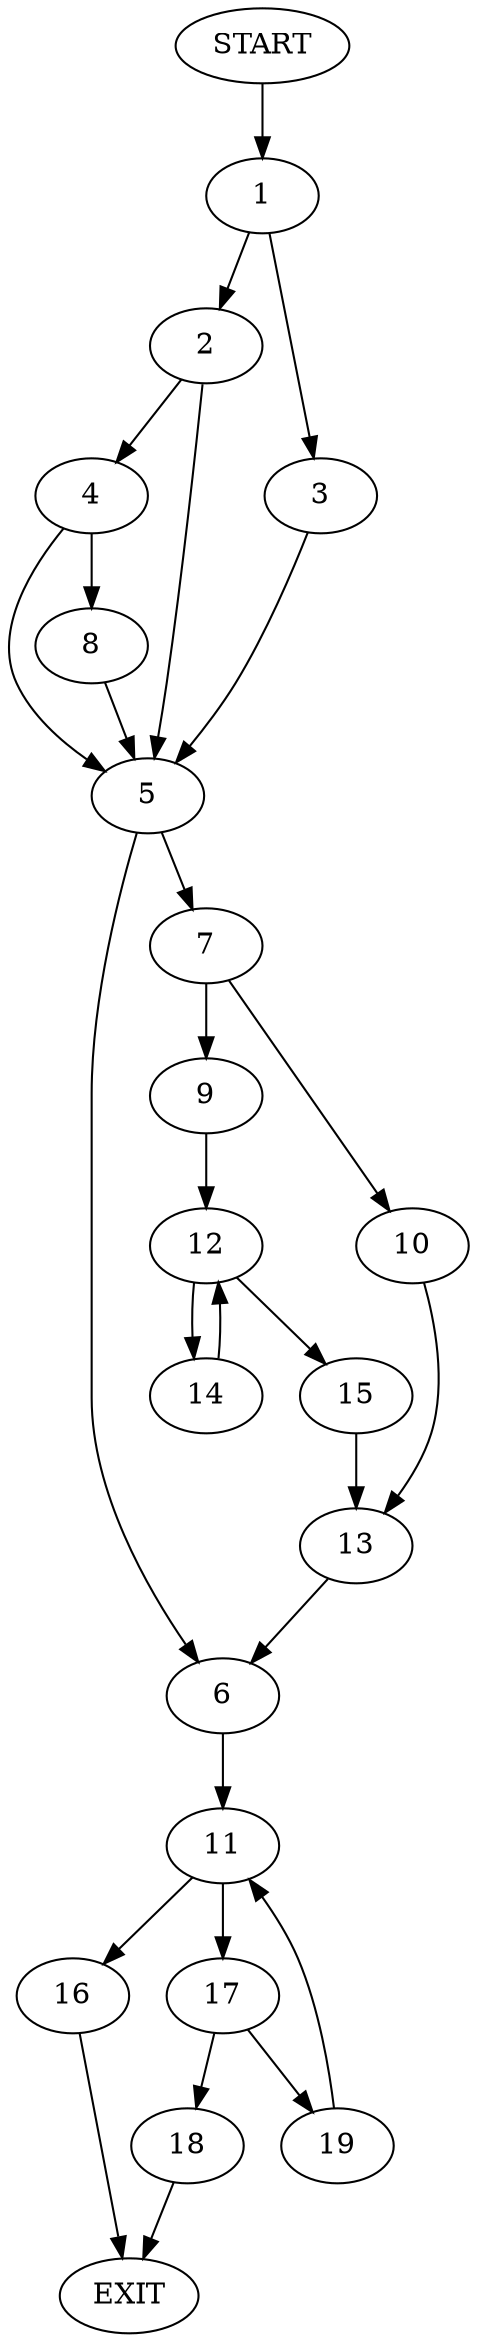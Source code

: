 digraph {
0 [label="START"]
20 [label="EXIT"]
0 -> 1
1 -> 2
1 -> 3
2 -> 4
2 -> 5
3 -> 5
5 -> 6
5 -> 7
4 -> 5
4 -> 8
8 -> 5
7 -> 9
7 -> 10
6 -> 11
9 -> 12
10 -> 13
12 -> 14
12 -> 15
14 -> 12
15 -> 13
13 -> 6
11 -> 16
11 -> 17
17 -> 18
17 -> 19
16 -> 20
18 -> 20
19 -> 11
}

